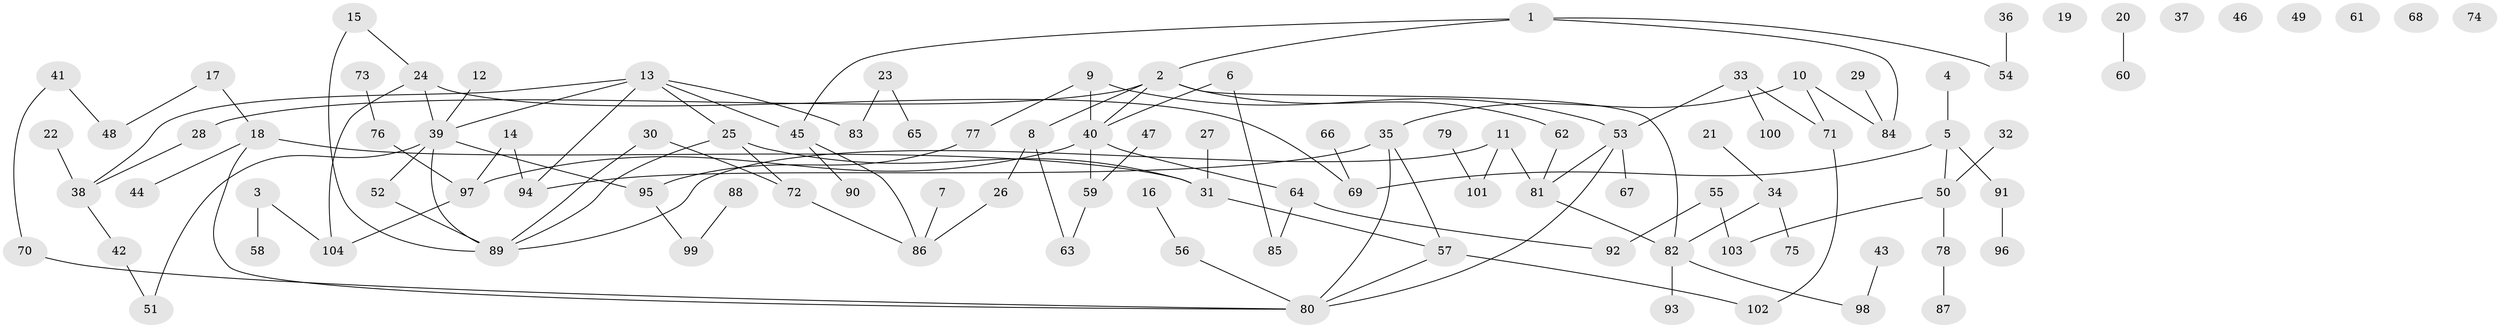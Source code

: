 // coarse degree distribution, {4: 0.041666666666666664, 10: 0.013888888888888888, 1: 0.3055555555555556, 5: 0.041666666666666664, 2: 0.2361111111111111, 3: 0.1527777777777778, 6: 0.05555555555555555, 8: 0.013888888888888888, 0: 0.1111111111111111, 7: 0.027777777777777776}
// Generated by graph-tools (version 1.1) at 2025/41/03/06/25 10:41:22]
// undirected, 104 vertices, 120 edges
graph export_dot {
graph [start="1"]
  node [color=gray90,style=filled];
  1;
  2;
  3;
  4;
  5;
  6;
  7;
  8;
  9;
  10;
  11;
  12;
  13;
  14;
  15;
  16;
  17;
  18;
  19;
  20;
  21;
  22;
  23;
  24;
  25;
  26;
  27;
  28;
  29;
  30;
  31;
  32;
  33;
  34;
  35;
  36;
  37;
  38;
  39;
  40;
  41;
  42;
  43;
  44;
  45;
  46;
  47;
  48;
  49;
  50;
  51;
  52;
  53;
  54;
  55;
  56;
  57;
  58;
  59;
  60;
  61;
  62;
  63;
  64;
  65;
  66;
  67;
  68;
  69;
  70;
  71;
  72;
  73;
  74;
  75;
  76;
  77;
  78;
  79;
  80;
  81;
  82;
  83;
  84;
  85;
  86;
  87;
  88;
  89;
  90;
  91;
  92;
  93;
  94;
  95;
  96;
  97;
  98;
  99;
  100;
  101;
  102;
  103;
  104;
  1 -- 2;
  1 -- 45;
  1 -- 54;
  1 -- 84;
  2 -- 8;
  2 -- 28;
  2 -- 40;
  2 -- 62;
  2 -- 82;
  3 -- 58;
  3 -- 104;
  4 -- 5;
  5 -- 50;
  5 -- 69;
  5 -- 91;
  6 -- 40;
  6 -- 85;
  7 -- 86;
  8 -- 26;
  8 -- 63;
  9 -- 40;
  9 -- 53;
  9 -- 77;
  10 -- 35;
  10 -- 71;
  10 -- 84;
  11 -- 81;
  11 -- 89;
  11 -- 101;
  12 -- 39;
  13 -- 25;
  13 -- 38;
  13 -- 39;
  13 -- 45;
  13 -- 83;
  13 -- 94;
  14 -- 94;
  14 -- 97;
  15 -- 24;
  15 -- 89;
  16 -- 56;
  17 -- 18;
  17 -- 48;
  18 -- 31;
  18 -- 44;
  18 -- 80;
  20 -- 60;
  21 -- 34;
  22 -- 38;
  23 -- 65;
  23 -- 83;
  24 -- 39;
  24 -- 69;
  24 -- 104;
  25 -- 31;
  25 -- 72;
  25 -- 89;
  26 -- 86;
  27 -- 31;
  28 -- 38;
  29 -- 84;
  30 -- 72;
  30 -- 89;
  31 -- 57;
  32 -- 50;
  33 -- 53;
  33 -- 71;
  33 -- 100;
  34 -- 75;
  34 -- 82;
  35 -- 57;
  35 -- 80;
  35 -- 94;
  36 -- 54;
  38 -- 42;
  39 -- 51;
  39 -- 52;
  39 -- 89;
  39 -- 95;
  40 -- 59;
  40 -- 64;
  40 -- 97;
  41 -- 48;
  41 -- 70;
  42 -- 51;
  43 -- 98;
  45 -- 86;
  45 -- 90;
  47 -- 59;
  50 -- 78;
  50 -- 103;
  52 -- 89;
  53 -- 67;
  53 -- 80;
  53 -- 81;
  55 -- 92;
  55 -- 103;
  56 -- 80;
  57 -- 80;
  57 -- 102;
  59 -- 63;
  62 -- 81;
  64 -- 85;
  64 -- 92;
  66 -- 69;
  70 -- 80;
  71 -- 102;
  72 -- 86;
  73 -- 76;
  76 -- 97;
  77 -- 95;
  78 -- 87;
  79 -- 101;
  81 -- 82;
  82 -- 93;
  82 -- 98;
  88 -- 99;
  91 -- 96;
  95 -- 99;
  97 -- 104;
}
